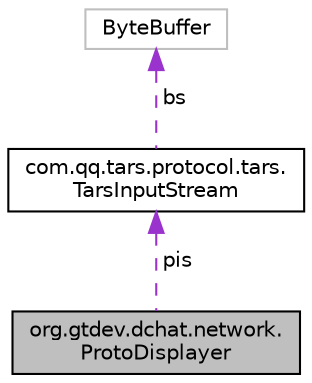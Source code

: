 digraph "org.gtdev.dchat.network.ProtoDisplayer"
{
  edge [fontname="Helvetica",fontsize="10",labelfontname="Helvetica",labelfontsize="10"];
  node [fontname="Helvetica",fontsize="10",shape=record];
  Node1 [label="org.gtdev.dchat.network.\lProtoDisplayer",height=0.2,width=0.4,color="black", fillcolor="grey75", style="filled", fontcolor="black"];
  Node2 -> Node1 [dir="back",color="darkorchid3",fontsize="10",style="dashed",label=" pis" ,fontname="Helvetica"];
  Node2 [label="com.qq.tars.protocol.tars.\lTarsInputStream",height=0.2,width=0.4,color="black", fillcolor="white", style="filled",URL="$classcom_1_1qq_1_1tars_1_1protocol_1_1tars_1_1TarsInputStream.html"];
  Node3 -> Node2 [dir="back",color="darkorchid3",fontsize="10",style="dashed",label=" bs" ,fontname="Helvetica"];
  Node3 [label="ByteBuffer",height=0.2,width=0.4,color="grey75", fillcolor="white", style="filled"];
}

